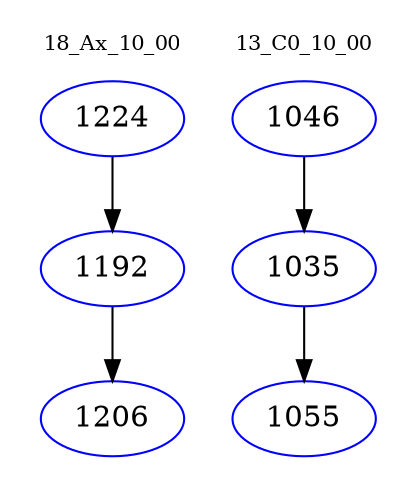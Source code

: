 digraph{
subgraph cluster_0 {
color = white
label = "18_Ax_10_00";
fontsize=10;
T0_1224 [label="1224", color="blue"]
T0_1224 -> T0_1192 [color="black"]
T0_1192 [label="1192", color="blue"]
T0_1192 -> T0_1206 [color="black"]
T0_1206 [label="1206", color="blue"]
}
subgraph cluster_1 {
color = white
label = "13_C0_10_00";
fontsize=10;
T1_1046 [label="1046", color="blue"]
T1_1046 -> T1_1035 [color="black"]
T1_1035 [label="1035", color="blue"]
T1_1035 -> T1_1055 [color="black"]
T1_1055 [label="1055", color="blue"]
}
}
